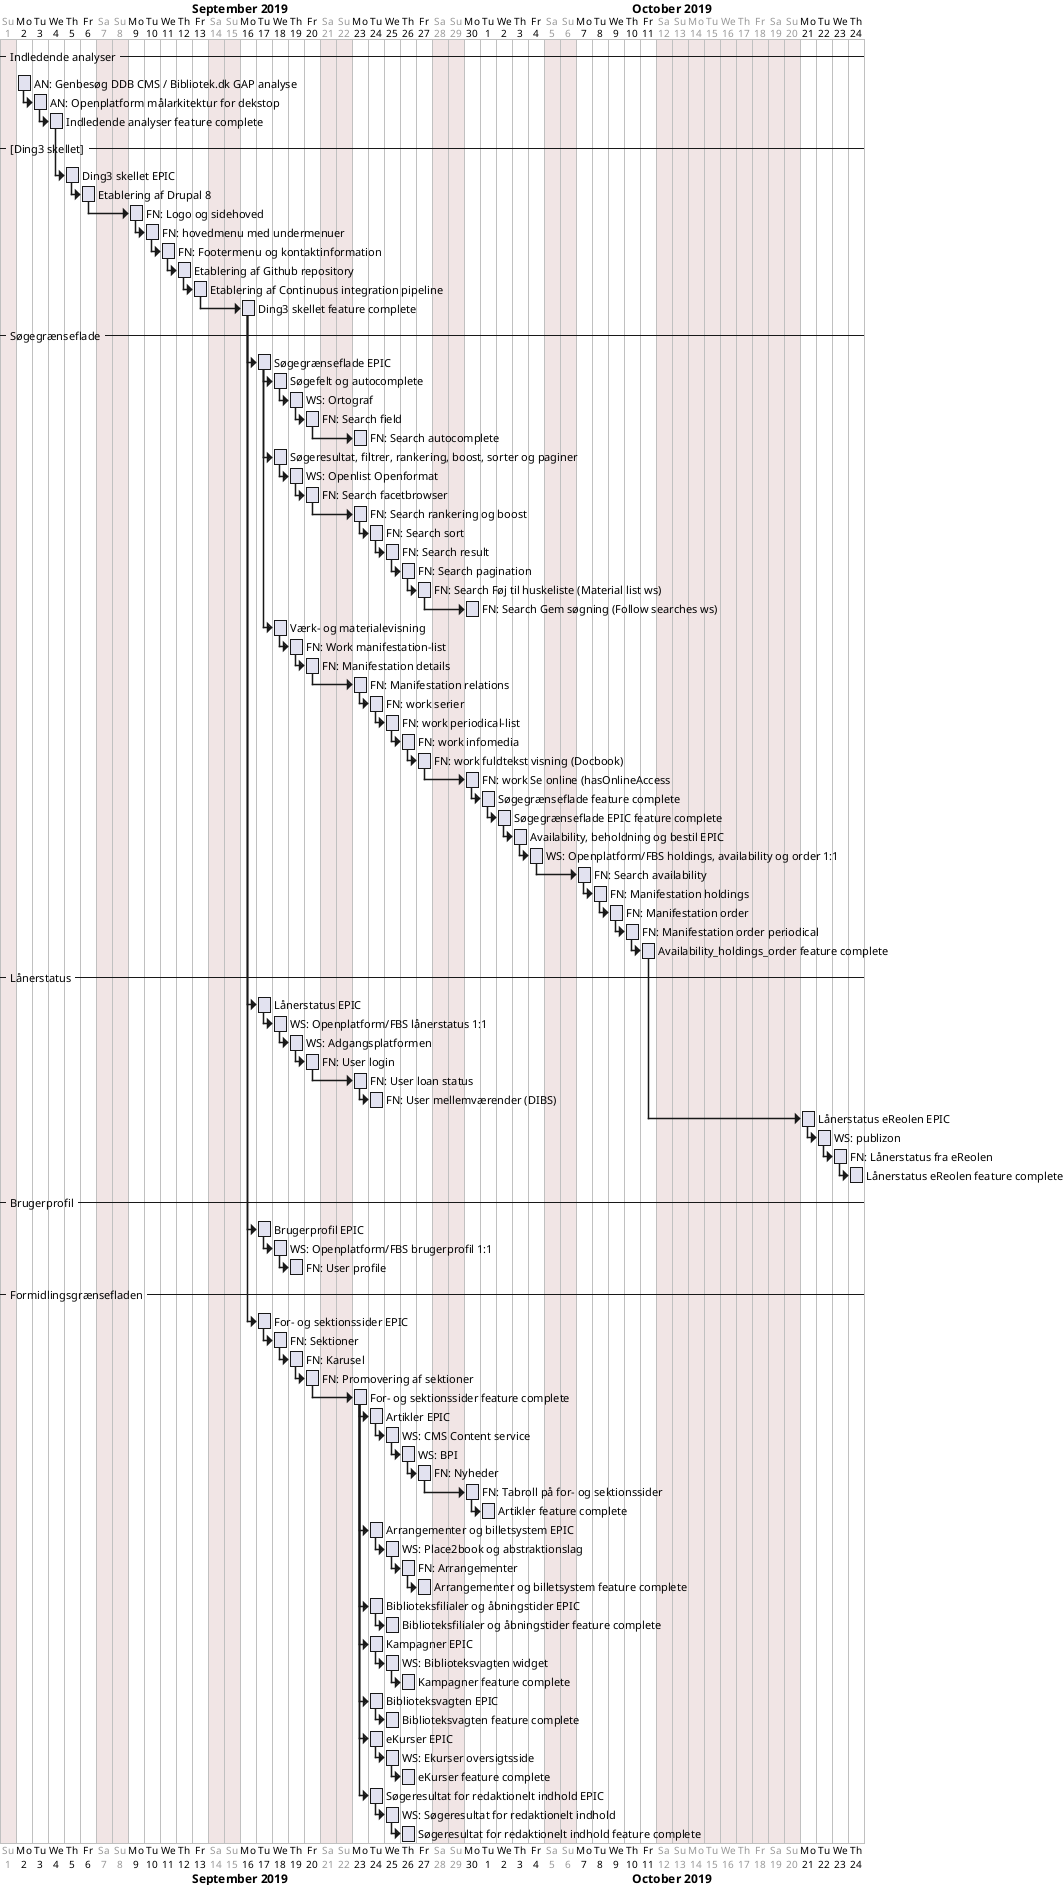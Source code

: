 @startgantt

project starts the 2019/09/01

saturday are closed
sunday are closed
2019/10/14 to 2019/10/18 is closed
2019/12/23 to 2020/01/03 is closed
2020/02/10 to 2020/02/14 is closed
2020/04/06 to 2020/04/13 is closed
2020/05/08 is closed
2020/05/21 is closed
2020/06/01 is closed


-- Indledende analyser --

    [AN: Genbesøg DDB CMS / Bibliotek.dk GAP analyse]               lasts 1 days
    then [AN: Openplatform målarkitektur for dekstop]               lasts 1 days
then [Indledende analyser feature complete]                         lasts 1 days


-- [Ding3 skellet] --

[Ding3 skellet EPIC] starts at [Indledende analyser feature complete]'s end
    then [Etablering af Drupal 8]                                   lasts 1 days
    then [FN: Logo og sidehoved]                                    lasts 1 days
    then [FN: hovedmenu med undermenuer]                            lasts 1 days
    then [FN: Footermenu og kontaktinformation]                     lasts 1 days
    then [Etablering af Github repository]                          lasts 1 days
    then [Etablering af Continuous integration pipeline]            lasts 1 days
then [Ding3 skellet feature complete]                               lasts 1 days


-- Søgegrænseflade --

[Søgegrænseflade EPIC] starts at [Ding3 skellet feature complete]'s end
    [Søgefelt og autocomplete] starts at [Søgegrænseflade EPIC]'s end
        then [WS: Ortograf]                                         lasts 1 days
        then [FN: Search field]                                     lasts 1 days
        then [FN: Search autocomplete]                              lasts 1 days
    [Søgeresultat, filtrer, rankering, boost, sorter og paginer] starts at [Søgegrænseflade EPIC]'s end
        then [WS: Openlist Openformat]                              lasts 1 days
        then [FN: Search facetbrowser]                              lasts 1 days
        then [FN: Search rankering og boost]                        lasts 1 days
        then [FN: Search sort]                                      lasts 1 days
        then [FN: Search result]                                    lasts 1 days
        then [FN: Search pagination]                                lasts 1 days
        then [FN: Search Føj til huskeliste (Material list ws)]     lasts 1 days
        then [FN: Search Gem søgning (Follow searches ws)]          lasts 1 days
    [Værk- og materialevisning] starts at [Søgegrænseflade EPIC]'s end
        then [FN: Work manifestation-list]                          lasts 1 days
        then [FN: Manifestation details]                            lasts 1 days
        then [FN: Manifestation relations]                          lasts 1 days
        then [FN: work serier]                                      lasts 1 days
        then [FN: work periodical-list]                             lasts 1 days
        then [FN: work infomedia]                                   lasts 1 days
        then [FN: work fuldtekst visning (Docbook)]                 lasts 1 days
        then [FN: work Se online (hasOnlineAccess]                  lasts 1 days
        then [Søgegrænseflade feature complete]                     lasts 1 days
then [Søgegrænseflade EPIC feature complete]                        lasts 1 days


[Availability, beholdning og bestil EPIC] starts at [Søgegrænseflade EPIC feature complete]'s end
    then [WS: Openplatform/FBS holdings, availability og order 1:1] lasts 1 days
    then [FN: Search availability]                                  lasts 1 days
    then [FN: Manifestation holdings]                               lasts 1 days
    then [FN: Manifestation order]                                  lasts 1 days
    then [FN: work periodical-list]                                 lasts 1 days
    then [FN: Manifestation order periodical]                       lasts 1 days
then [Availability_holdings_order feature complete]                 lasts 1 days


-- Lånerstatus --

[Lånerstatus EPIC] starts at [Ding3 skellet feature complete]'s end
    then [WS: Openplatform/FBS lånerstatus 1:1]                     lasts 1 days
    then [WS: Adgangsplatformen]                                    lasts 1 days
    then [FN: User login]                                           lasts 1 days
    then [FN: User loan status]                                     lasts 1 days
    then [FN: User mellemværender (DIBS)]                           lasts 1 days
then [Availability_holdings_order feature complete]                 lasts 1 days

[Lånerstatus eReolen EPIC] starts at [Availability_holdings_order feature complete]'s end
    then [WS: publizon]                     lasts 1 days
    then [FN: Lånerstatus fra eReolen]                                           lasts 1 days
then [Lånerstatus eReolen feature complete]                 lasts 1 days


-- Brugerprofil --

[Brugerprofil EPIC] starts at [Ding3 skellet feature complete]'s end
    then [WS: Openplatform/FBS brugerprofil 1:1]                    lasts 1 days
    then [FN: User profile]                                         lasts 1 days
then [Availability_holdings_order feature complete]                 lasts 1 days


-- Formidlingsgrænsefladen --

[For- og sektionssider EPIC] starts at [Ding3 skellet feature complete]'s end
    then [FN: Sektioner]                                            lasts 1 days
    then [FN: Karusel]                                              lasts 1 days
    then [FN: Promovering af sektioner]                             lasts 1 days
then [For- og sektionssider feature complete]                       lasts 1 days

[Artikler EPIC] starts at [For- og sektionssider feature complete]'s end
    then [WS: CMS Content service]                                  lasts 1 days
    then [WS: BPI]                                                  lasts 1 days
    then [FN: Nyheder]                                              lasts 1 days
    then [FN: Tabroll på for- og sektionssider]                     lasts 1 days
then [Artikler feature complete]                     lasts 1 days

[Arrangementer og billetsystem EPIC] starts at [For- og sektionssider feature complete]'s end
    then [WS: Place2book og abstraktionslag]                        lasts 1 days
    then [FN: Arrangementer]                                        lasts 1 days
then [Arrangementer og billetsystem feature complete]               lasts 1 days

[Biblioteksfilialer og åbningstider EPIC] starts at [For- og sektionssider feature complete]'s end
    then [WS: Place2book og abstraktionslag]                        lasts 1 days
    then [FN: Arrangementer]                                        lasts 1 days
then [Biblioteksfilialer og åbningstider feature complete]          lasts 1 days

[Kampagner EPIC] starts at [For- og sektionssider feature complete]'s end
    then [WS: Biblioteksvagten widget]                              lasts 1 days
then [Kampagner feature complete]                            lasts 1 days

[Biblioteksvagten EPIC] starts at [For- og sektionssider feature complete]'s end
    then [WS: Biblioteksvagten widget]                              lasts 1 days
then [Biblioteksvagten feature complete]                            lasts 1 days

[eKurser EPIC] starts at [For- og sektionssider feature complete]'s end
    then [WS: Ekurser oversigtsside]                                lasts 1 days
then [eKurser feature complete]                                     lasts 1 days

[Søgeresultat for redaktionelt indhold EPIC] starts at [For- og sektionssider feature complete]'s end
    then [WS: Søgeresultat for redaktionelt indhold]                                lasts 1 days
then [Søgeresultat for redaktionelt indhold feature complete]                                     lasts 1 days
@endgantt

http://plantuml.com/gantt-diagram
AN = Analyse
FN = Funktion
WS = Web service